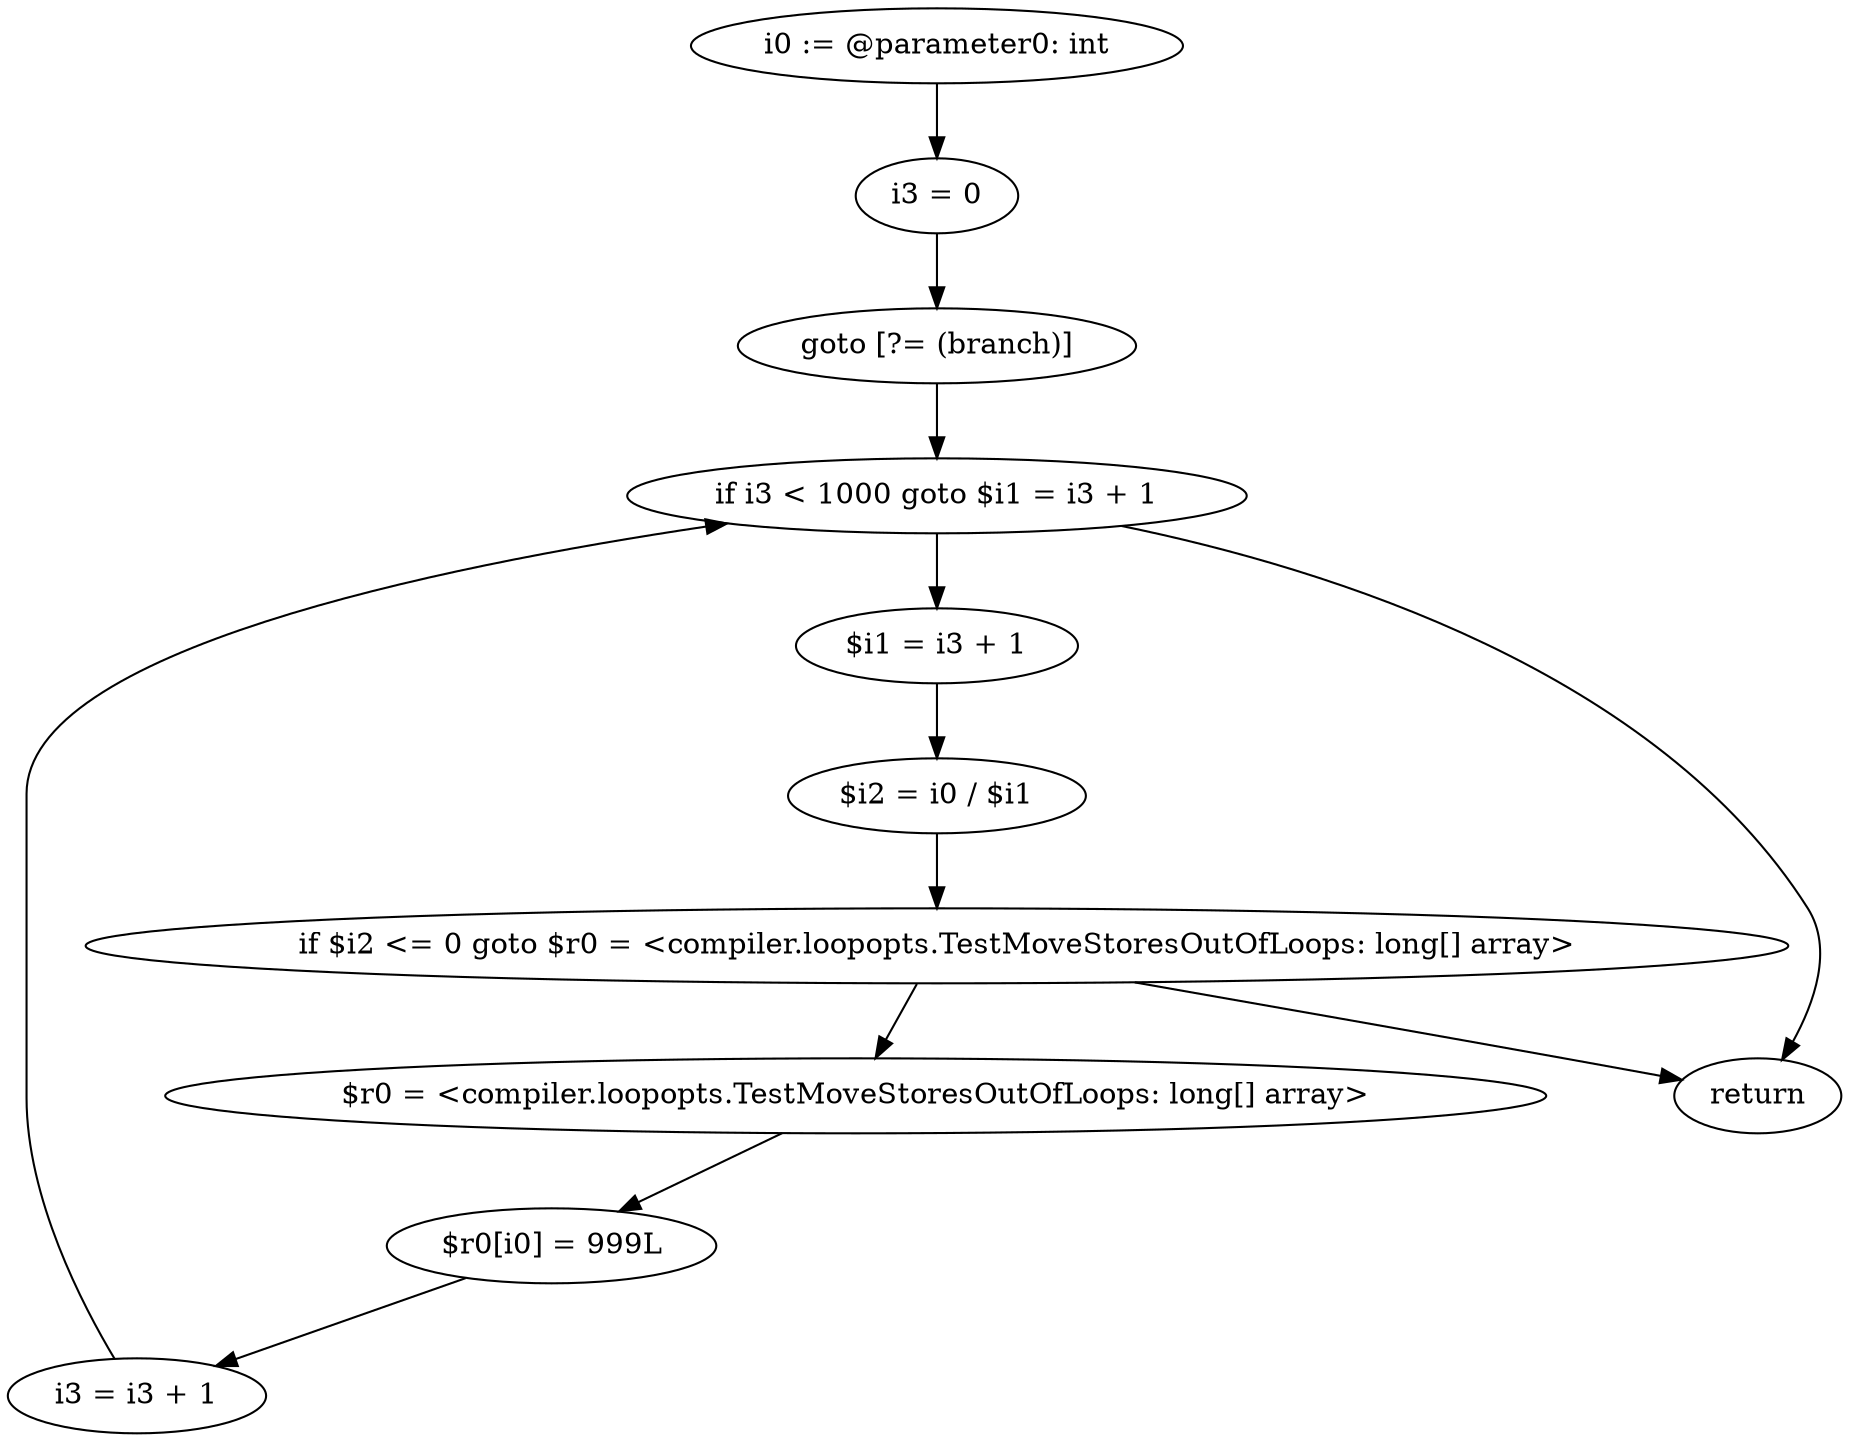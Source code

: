digraph "unitGraph" {
    "i0 := @parameter0: int"
    "i3 = 0"
    "goto [?= (branch)]"
    "$i1 = i3 + 1"
    "$i2 = i0 / $i1"
    "if $i2 <= 0 goto $r0 = <compiler.loopopts.TestMoveStoresOutOfLoops: long[] array>"
    "return"
    "$r0 = <compiler.loopopts.TestMoveStoresOutOfLoops: long[] array>"
    "$r0[i0] = 999L"
    "i3 = i3 + 1"
    "if i3 < 1000 goto $i1 = i3 + 1"
    "i0 := @parameter0: int"->"i3 = 0";
    "i3 = 0"->"goto [?= (branch)]";
    "goto [?= (branch)]"->"if i3 < 1000 goto $i1 = i3 + 1";
    "$i1 = i3 + 1"->"$i2 = i0 / $i1";
    "$i2 = i0 / $i1"->"if $i2 <= 0 goto $r0 = <compiler.loopopts.TestMoveStoresOutOfLoops: long[] array>";
    "if $i2 <= 0 goto $r0 = <compiler.loopopts.TestMoveStoresOutOfLoops: long[] array>"->"return";
    "if $i2 <= 0 goto $r0 = <compiler.loopopts.TestMoveStoresOutOfLoops: long[] array>"->"$r0 = <compiler.loopopts.TestMoveStoresOutOfLoops: long[] array>";
    "$r0 = <compiler.loopopts.TestMoveStoresOutOfLoops: long[] array>"->"$r0[i0] = 999L";
    "$r0[i0] = 999L"->"i3 = i3 + 1";
    "i3 = i3 + 1"->"if i3 < 1000 goto $i1 = i3 + 1";
    "if i3 < 1000 goto $i1 = i3 + 1"->"return";
    "if i3 < 1000 goto $i1 = i3 + 1"->"$i1 = i3 + 1";
}
